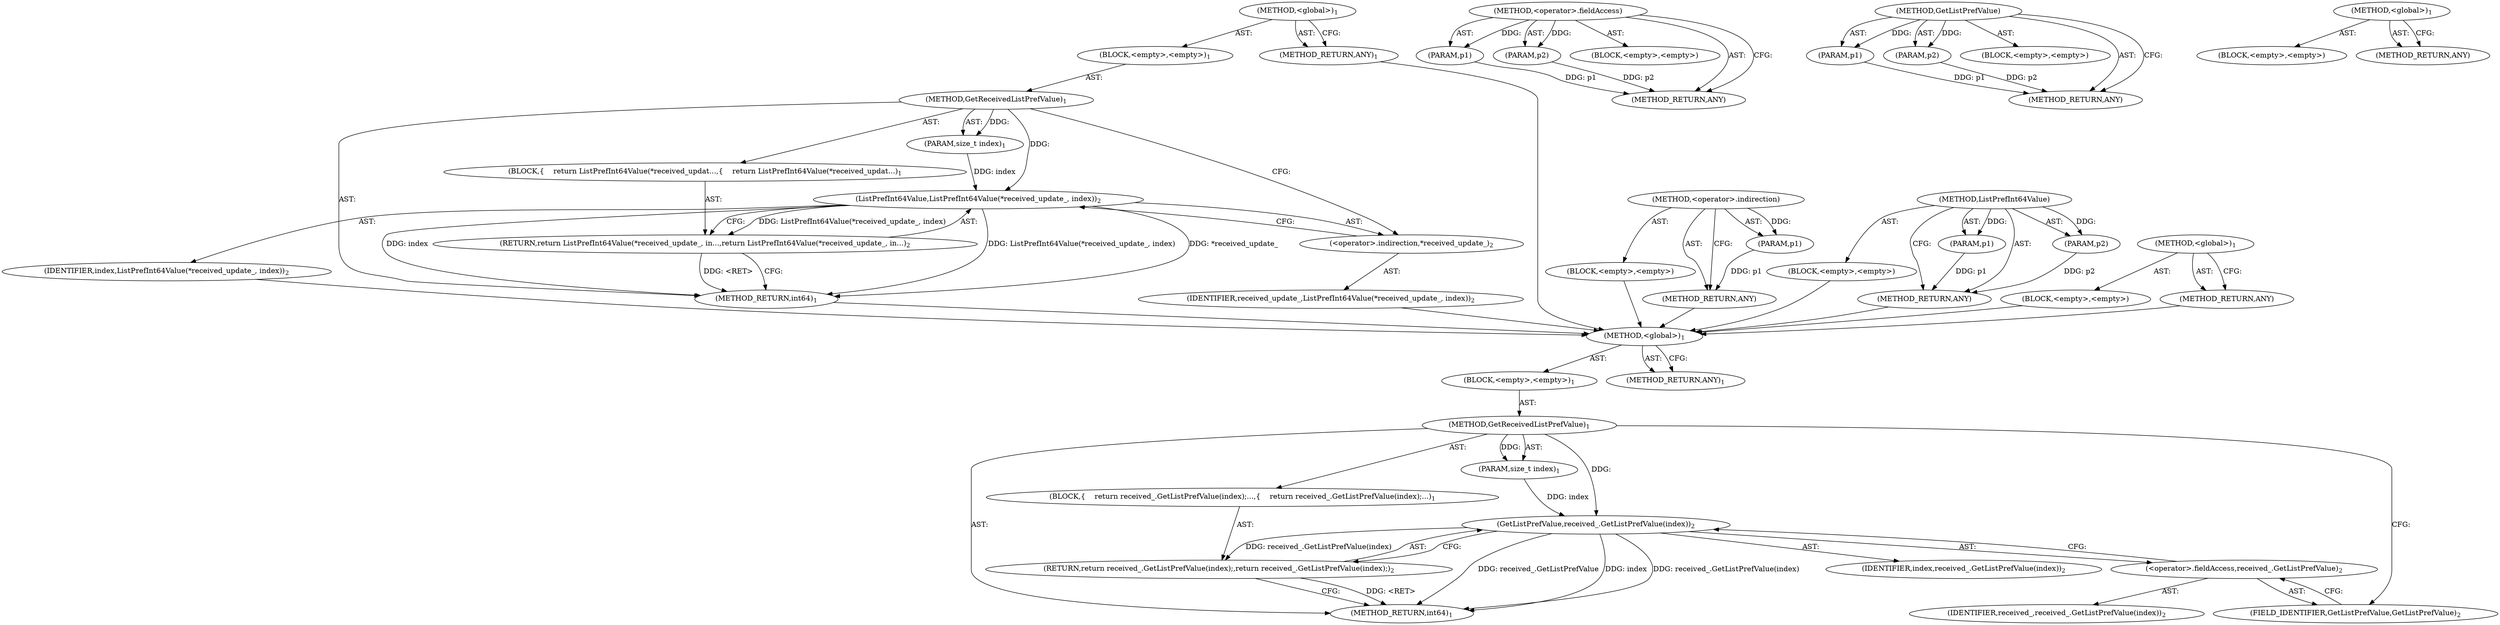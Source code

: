 digraph "&lt;global&gt;" {
vulnerable_6 [label=<(METHOD,&lt;global&gt;)<SUB>1</SUB>>];
vulnerable_7 [label=<(BLOCK,&lt;empty&gt;,&lt;empty&gt;)<SUB>1</SUB>>];
vulnerable_8 [label=<(METHOD,GetReceivedListPrefValue)<SUB>1</SUB>>];
vulnerable_9 [label=<(PARAM,size_t index)<SUB>1</SUB>>];
vulnerable_10 [label=<(BLOCK,{
    return ListPrefInt64Value(*received_updat...,{
    return ListPrefInt64Value(*received_updat...)<SUB>1</SUB>>];
vulnerable_11 [label=<(RETURN,return ListPrefInt64Value(*received_update_, in...,return ListPrefInt64Value(*received_update_, in...)<SUB>2</SUB>>];
vulnerable_12 [label=<(ListPrefInt64Value,ListPrefInt64Value(*received_update_, index))<SUB>2</SUB>>];
vulnerable_13 [label=<(&lt;operator&gt;.indirection,*received_update_)<SUB>2</SUB>>];
vulnerable_14 [label=<(IDENTIFIER,received_update_,ListPrefInt64Value(*received_update_, index))<SUB>2</SUB>>];
vulnerable_15 [label=<(IDENTIFIER,index,ListPrefInt64Value(*received_update_, index))<SUB>2</SUB>>];
vulnerable_16 [label=<(METHOD_RETURN,int64)<SUB>1</SUB>>];
vulnerable_18 [label=<(METHOD_RETURN,ANY)<SUB>1</SUB>>];
vulnerable_40 [label=<(METHOD,&lt;operator&gt;.indirection)>];
vulnerable_41 [label=<(PARAM,p1)>];
vulnerable_42 [label=<(BLOCK,&lt;empty&gt;,&lt;empty&gt;)>];
vulnerable_43 [label=<(METHOD_RETURN,ANY)>];
vulnerable_35 [label=<(METHOD,ListPrefInt64Value)>];
vulnerable_36 [label=<(PARAM,p1)>];
vulnerable_37 [label=<(PARAM,p2)>];
vulnerable_38 [label=<(BLOCK,&lt;empty&gt;,&lt;empty&gt;)>];
vulnerable_39 [label=<(METHOD_RETURN,ANY)>];
vulnerable_29 [label=<(METHOD,&lt;global&gt;)<SUB>1</SUB>>];
vulnerable_30 [label=<(BLOCK,&lt;empty&gt;,&lt;empty&gt;)>];
vulnerable_31 [label=<(METHOD_RETURN,ANY)>];
fixed_6 [label=<(METHOD,&lt;global&gt;)<SUB>1</SUB>>];
fixed_7 [label=<(BLOCK,&lt;empty&gt;,&lt;empty&gt;)<SUB>1</SUB>>];
fixed_8 [label=<(METHOD,GetReceivedListPrefValue)<SUB>1</SUB>>];
fixed_9 [label=<(PARAM,size_t index)<SUB>1</SUB>>];
fixed_10 [label=<(BLOCK,{
    return received_.GetListPrefValue(index);...,{
    return received_.GetListPrefValue(index);...)<SUB>1</SUB>>];
fixed_11 [label=<(RETURN,return received_.GetListPrefValue(index);,return received_.GetListPrefValue(index);)<SUB>2</SUB>>];
fixed_12 [label=<(GetListPrefValue,received_.GetListPrefValue(index))<SUB>2</SUB>>];
fixed_13 [label=<(&lt;operator&gt;.fieldAccess,received_.GetListPrefValue)<SUB>2</SUB>>];
fixed_14 [label=<(IDENTIFIER,received_,received_.GetListPrefValue(index))<SUB>2</SUB>>];
fixed_15 [label=<(FIELD_IDENTIFIER,GetListPrefValue,GetListPrefValue)<SUB>2</SUB>>];
fixed_16 [label=<(IDENTIFIER,index,received_.GetListPrefValue(index))<SUB>2</SUB>>];
fixed_17 [label=<(METHOD_RETURN,int64)<SUB>1</SUB>>];
fixed_19 [label=<(METHOD_RETURN,ANY)<SUB>1</SUB>>];
fixed_41 [label=<(METHOD,&lt;operator&gt;.fieldAccess)>];
fixed_42 [label=<(PARAM,p1)>];
fixed_43 [label=<(PARAM,p2)>];
fixed_44 [label=<(BLOCK,&lt;empty&gt;,&lt;empty&gt;)>];
fixed_45 [label=<(METHOD_RETURN,ANY)>];
fixed_36 [label=<(METHOD,GetListPrefValue)>];
fixed_37 [label=<(PARAM,p1)>];
fixed_38 [label=<(PARAM,p2)>];
fixed_39 [label=<(BLOCK,&lt;empty&gt;,&lt;empty&gt;)>];
fixed_40 [label=<(METHOD_RETURN,ANY)>];
fixed_30 [label=<(METHOD,&lt;global&gt;)<SUB>1</SUB>>];
fixed_31 [label=<(BLOCK,&lt;empty&gt;,&lt;empty&gt;)>];
fixed_32 [label=<(METHOD_RETURN,ANY)>];
vulnerable_6 -> vulnerable_7  [key=0, label="AST: "];
vulnerable_6 -> vulnerable_18  [key=0, label="AST: "];
vulnerable_6 -> vulnerable_18  [key=1, label="CFG: "];
vulnerable_7 -> vulnerable_8  [key=0, label="AST: "];
vulnerable_8 -> vulnerable_9  [key=0, label="AST: "];
vulnerable_8 -> vulnerable_9  [key=1, label="DDG: "];
vulnerable_8 -> vulnerable_10  [key=0, label="AST: "];
vulnerable_8 -> vulnerable_16  [key=0, label="AST: "];
vulnerable_8 -> vulnerable_13  [key=0, label="CFG: "];
vulnerable_8 -> vulnerable_12  [key=0, label="DDG: "];
vulnerable_9 -> vulnerable_12  [key=0, label="DDG: index"];
vulnerable_10 -> vulnerable_11  [key=0, label="AST: "];
vulnerable_11 -> vulnerable_12  [key=0, label="AST: "];
vulnerable_11 -> vulnerable_16  [key=0, label="CFG: "];
vulnerable_11 -> vulnerable_16  [key=1, label="DDG: &lt;RET&gt;"];
vulnerable_12 -> vulnerable_13  [key=0, label="AST: "];
vulnerable_12 -> vulnerable_15  [key=0, label="AST: "];
vulnerable_12 -> vulnerable_11  [key=0, label="CFG: "];
vulnerable_12 -> vulnerable_11  [key=1, label="DDG: ListPrefInt64Value(*received_update_, index)"];
vulnerable_12 -> vulnerable_16  [key=0, label="DDG: *received_update_"];
vulnerable_12 -> vulnerable_16  [key=1, label="DDG: index"];
vulnerable_12 -> vulnerable_16  [key=2, label="DDG: ListPrefInt64Value(*received_update_, index)"];
vulnerable_13 -> vulnerable_14  [key=0, label="AST: "];
vulnerable_13 -> vulnerable_12  [key=0, label="CFG: "];
vulnerable_14 -> fixed_6  [key=0];
vulnerable_15 -> fixed_6  [key=0];
vulnerable_16 -> fixed_6  [key=0];
vulnerable_18 -> fixed_6  [key=0];
vulnerable_40 -> vulnerable_41  [key=0, label="AST: "];
vulnerable_40 -> vulnerable_41  [key=1, label="DDG: "];
vulnerable_40 -> vulnerable_42  [key=0, label="AST: "];
vulnerable_40 -> vulnerable_43  [key=0, label="AST: "];
vulnerable_40 -> vulnerable_43  [key=1, label="CFG: "];
vulnerable_41 -> vulnerable_43  [key=0, label="DDG: p1"];
vulnerable_42 -> fixed_6  [key=0];
vulnerable_43 -> fixed_6  [key=0];
vulnerable_35 -> vulnerable_36  [key=0, label="AST: "];
vulnerable_35 -> vulnerable_36  [key=1, label="DDG: "];
vulnerable_35 -> vulnerable_38  [key=0, label="AST: "];
vulnerable_35 -> vulnerable_37  [key=0, label="AST: "];
vulnerable_35 -> vulnerable_37  [key=1, label="DDG: "];
vulnerable_35 -> vulnerable_39  [key=0, label="AST: "];
vulnerable_35 -> vulnerable_39  [key=1, label="CFG: "];
vulnerable_36 -> vulnerable_39  [key=0, label="DDG: p1"];
vulnerable_37 -> vulnerable_39  [key=0, label="DDG: p2"];
vulnerable_38 -> fixed_6  [key=0];
vulnerable_39 -> fixed_6  [key=0];
vulnerable_29 -> vulnerable_30  [key=0, label="AST: "];
vulnerable_29 -> vulnerable_31  [key=0, label="AST: "];
vulnerable_29 -> vulnerable_31  [key=1, label="CFG: "];
vulnerable_30 -> fixed_6  [key=0];
vulnerable_31 -> fixed_6  [key=0];
fixed_6 -> fixed_7  [key=0, label="AST: "];
fixed_6 -> fixed_19  [key=0, label="AST: "];
fixed_6 -> fixed_19  [key=1, label="CFG: "];
fixed_7 -> fixed_8  [key=0, label="AST: "];
fixed_8 -> fixed_9  [key=0, label="AST: "];
fixed_8 -> fixed_9  [key=1, label="DDG: "];
fixed_8 -> fixed_10  [key=0, label="AST: "];
fixed_8 -> fixed_17  [key=0, label="AST: "];
fixed_8 -> fixed_15  [key=0, label="CFG: "];
fixed_8 -> fixed_12  [key=0, label="DDG: "];
fixed_9 -> fixed_12  [key=0, label="DDG: index"];
fixed_10 -> fixed_11  [key=0, label="AST: "];
fixed_11 -> fixed_12  [key=0, label="AST: "];
fixed_11 -> fixed_17  [key=0, label="CFG: "];
fixed_11 -> fixed_17  [key=1, label="DDG: &lt;RET&gt;"];
fixed_12 -> fixed_13  [key=0, label="AST: "];
fixed_12 -> fixed_16  [key=0, label="AST: "];
fixed_12 -> fixed_11  [key=0, label="CFG: "];
fixed_12 -> fixed_11  [key=1, label="DDG: received_.GetListPrefValue(index)"];
fixed_12 -> fixed_17  [key=0, label="DDG: received_.GetListPrefValue"];
fixed_12 -> fixed_17  [key=1, label="DDG: index"];
fixed_12 -> fixed_17  [key=2, label="DDG: received_.GetListPrefValue(index)"];
fixed_13 -> fixed_14  [key=0, label="AST: "];
fixed_13 -> fixed_15  [key=0, label="AST: "];
fixed_13 -> fixed_12  [key=0, label="CFG: "];
fixed_15 -> fixed_13  [key=0, label="CFG: "];
fixed_41 -> fixed_42  [key=0, label="AST: "];
fixed_41 -> fixed_42  [key=1, label="DDG: "];
fixed_41 -> fixed_44  [key=0, label="AST: "];
fixed_41 -> fixed_43  [key=0, label="AST: "];
fixed_41 -> fixed_43  [key=1, label="DDG: "];
fixed_41 -> fixed_45  [key=0, label="AST: "];
fixed_41 -> fixed_45  [key=1, label="CFG: "];
fixed_42 -> fixed_45  [key=0, label="DDG: p1"];
fixed_43 -> fixed_45  [key=0, label="DDG: p2"];
fixed_36 -> fixed_37  [key=0, label="AST: "];
fixed_36 -> fixed_37  [key=1, label="DDG: "];
fixed_36 -> fixed_39  [key=0, label="AST: "];
fixed_36 -> fixed_38  [key=0, label="AST: "];
fixed_36 -> fixed_38  [key=1, label="DDG: "];
fixed_36 -> fixed_40  [key=0, label="AST: "];
fixed_36 -> fixed_40  [key=1, label="CFG: "];
fixed_37 -> fixed_40  [key=0, label="DDG: p1"];
fixed_38 -> fixed_40  [key=0, label="DDG: p2"];
fixed_30 -> fixed_31  [key=0, label="AST: "];
fixed_30 -> fixed_32  [key=0, label="AST: "];
fixed_30 -> fixed_32  [key=1, label="CFG: "];
}
